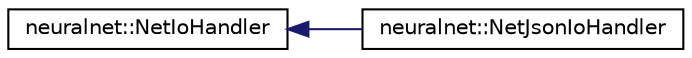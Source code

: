 digraph "Graphical Class Hierarchy"
{
  edge [fontname="Helvetica",fontsize="10",labelfontname="Helvetica",labelfontsize="10"];
  node [fontname="Helvetica",fontsize="10",shape=record];
  rankdir="LR";
  Node0 [label="neuralnet::NetIoHandler",height=0.2,width=0.4,color="black", fillcolor="white", style="filled",URL="$classneuralnet_1_1NetIoHandler.html",tooltip="Abstract base class for network file import/export handler. "];
  Node0 -> Node1 [dir="back",color="midnightblue",fontsize="10",style="solid",fontname="Helvetica"];
  Node1 [label="neuralnet::NetJsonIoHandler",height=0.2,width=0.4,color="black", fillcolor="white", style="filled",URL="$classneuralnet_1_1NetJsonIoHandler.html",tooltip="Handler for importing/exporting Net to/from json format. "];
}
